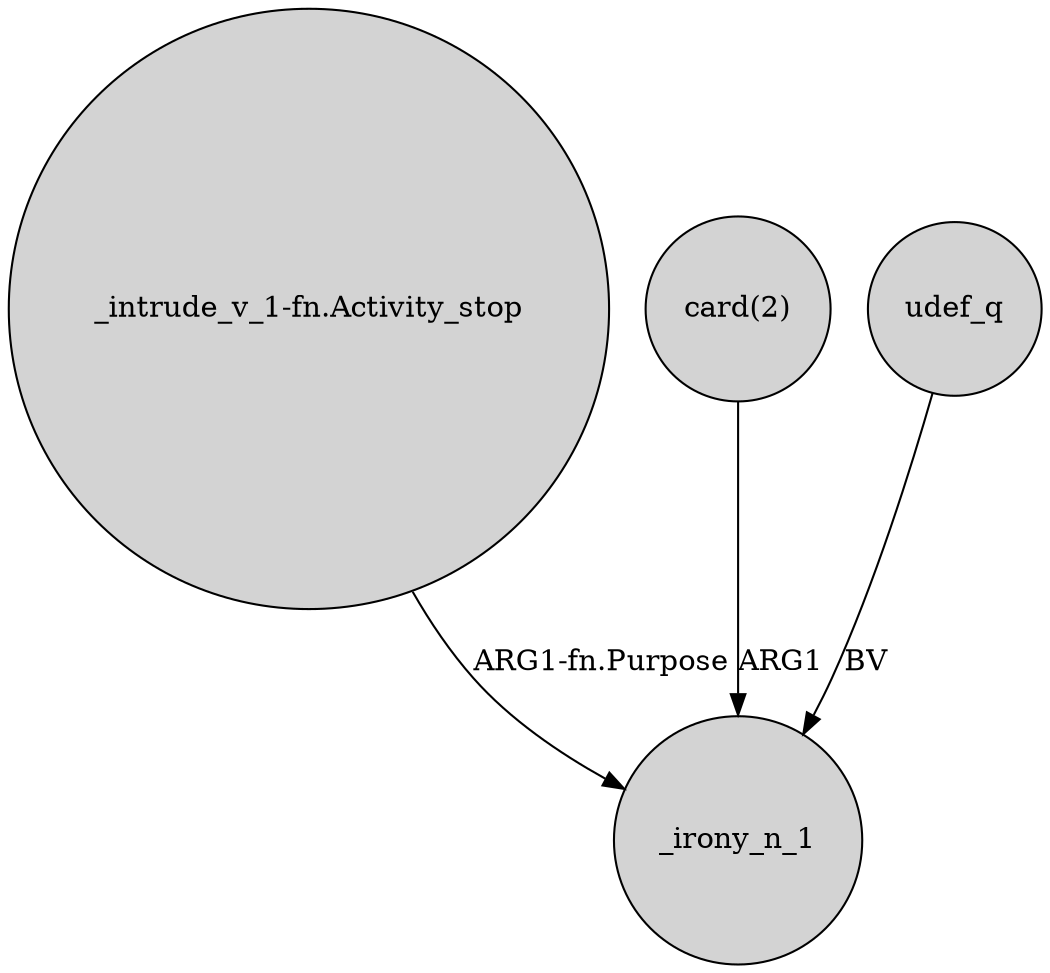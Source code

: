 digraph {
	node [shape=circle style=filled]
	"_intrude_v_1-fn.Activity_stop" -> _irony_n_1 [label="ARG1-fn.Purpose"]
	"card(2)" -> _irony_n_1 [label=ARG1]
	udef_q -> _irony_n_1 [label=BV]
}
